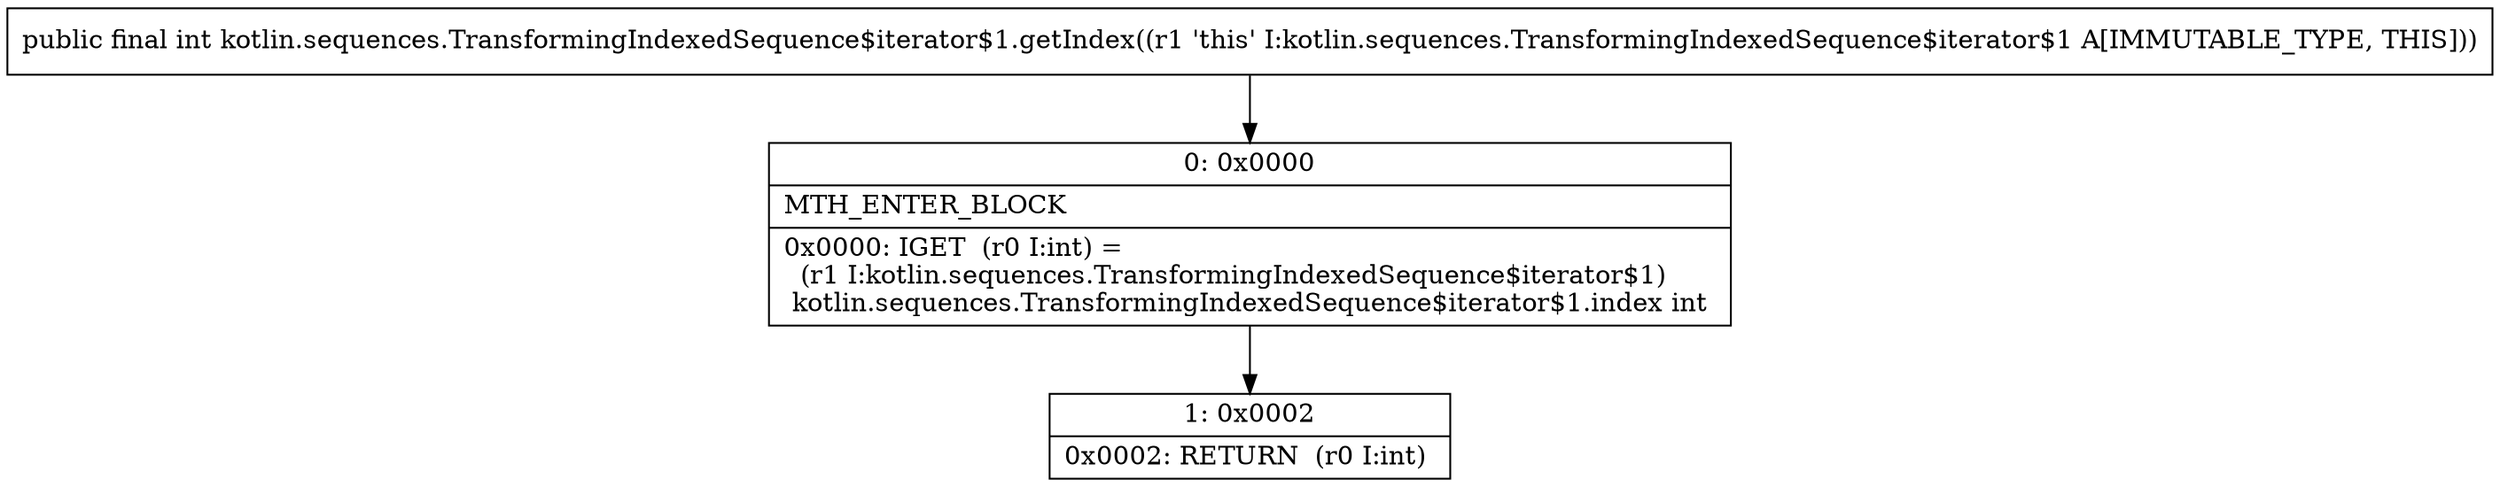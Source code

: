 digraph "CFG forkotlin.sequences.TransformingIndexedSequence$iterator$1.getIndex()I" {
Node_0 [shape=record,label="{0\:\ 0x0000|MTH_ENTER_BLOCK\l|0x0000: IGET  (r0 I:int) = \l  (r1 I:kotlin.sequences.TransformingIndexedSequence$iterator$1)\l kotlin.sequences.TransformingIndexedSequence$iterator$1.index int \l}"];
Node_1 [shape=record,label="{1\:\ 0x0002|0x0002: RETURN  (r0 I:int) \l}"];
MethodNode[shape=record,label="{public final int kotlin.sequences.TransformingIndexedSequence$iterator$1.getIndex((r1 'this' I:kotlin.sequences.TransformingIndexedSequence$iterator$1 A[IMMUTABLE_TYPE, THIS])) }"];
MethodNode -> Node_0;
Node_0 -> Node_1;
}

